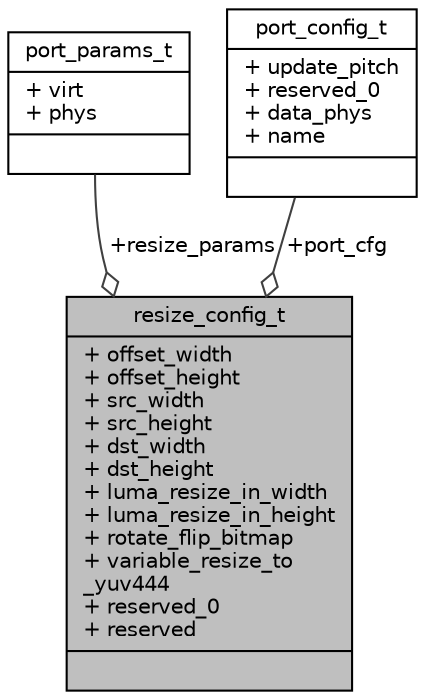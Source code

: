 digraph "resize_config_t"
{
 // INTERACTIVE_SVG=YES
 // LATEX_PDF_SIZE
  bgcolor="transparent";
  edge [fontname="Helvetica",fontsize="10",labelfontname="Helvetica",labelfontsize="10"];
  node [fontname="Helvetica",fontsize="10",shape=record];
  Node1 [label="{resize_config_t\n|+ offset_width\l+ offset_height\l+ src_width\l+ src_height\l+ dst_width\l+ dst_height\l+ luma_resize_in_width\l+ luma_resize_in_height\l+ rotate_flip_bitmap\l+ variable_resize_to\l_yuv444\l+ reserved_0\l+ reserved\l|}",height=0.2,width=0.4,color="black", fillcolor="grey75", style="filled", fontcolor="black",tooltip="The resize configuration."];
  Node2 -> Node1 [color="grey25",fontsize="10",style="solid",label=" +resize_params" ,arrowhead="odiamond",fontname="Helvetica"];
  Node2 [label="{port_params_t\n|+ virt\l+ phys\l|}",height=0.2,width=0.4,color="black",URL="$d1/dbe/structport__params__t.html",tooltip="The parameters port description."];
  Node3 -> Node1 [color="grey25",fontsize="10",style="solid",label=" +port_cfg" ,arrowhead="odiamond",fontname="Helvetica"];
  Node3 [label="{port_config_t\n|+ update_pitch\l+ reserved_0\l+ data_phys\l+ name\l|}",height=0.2,width=0.4,color="black",URL="$d4/dee/structport__config__t.html",tooltip="The network port configuration."];
}
